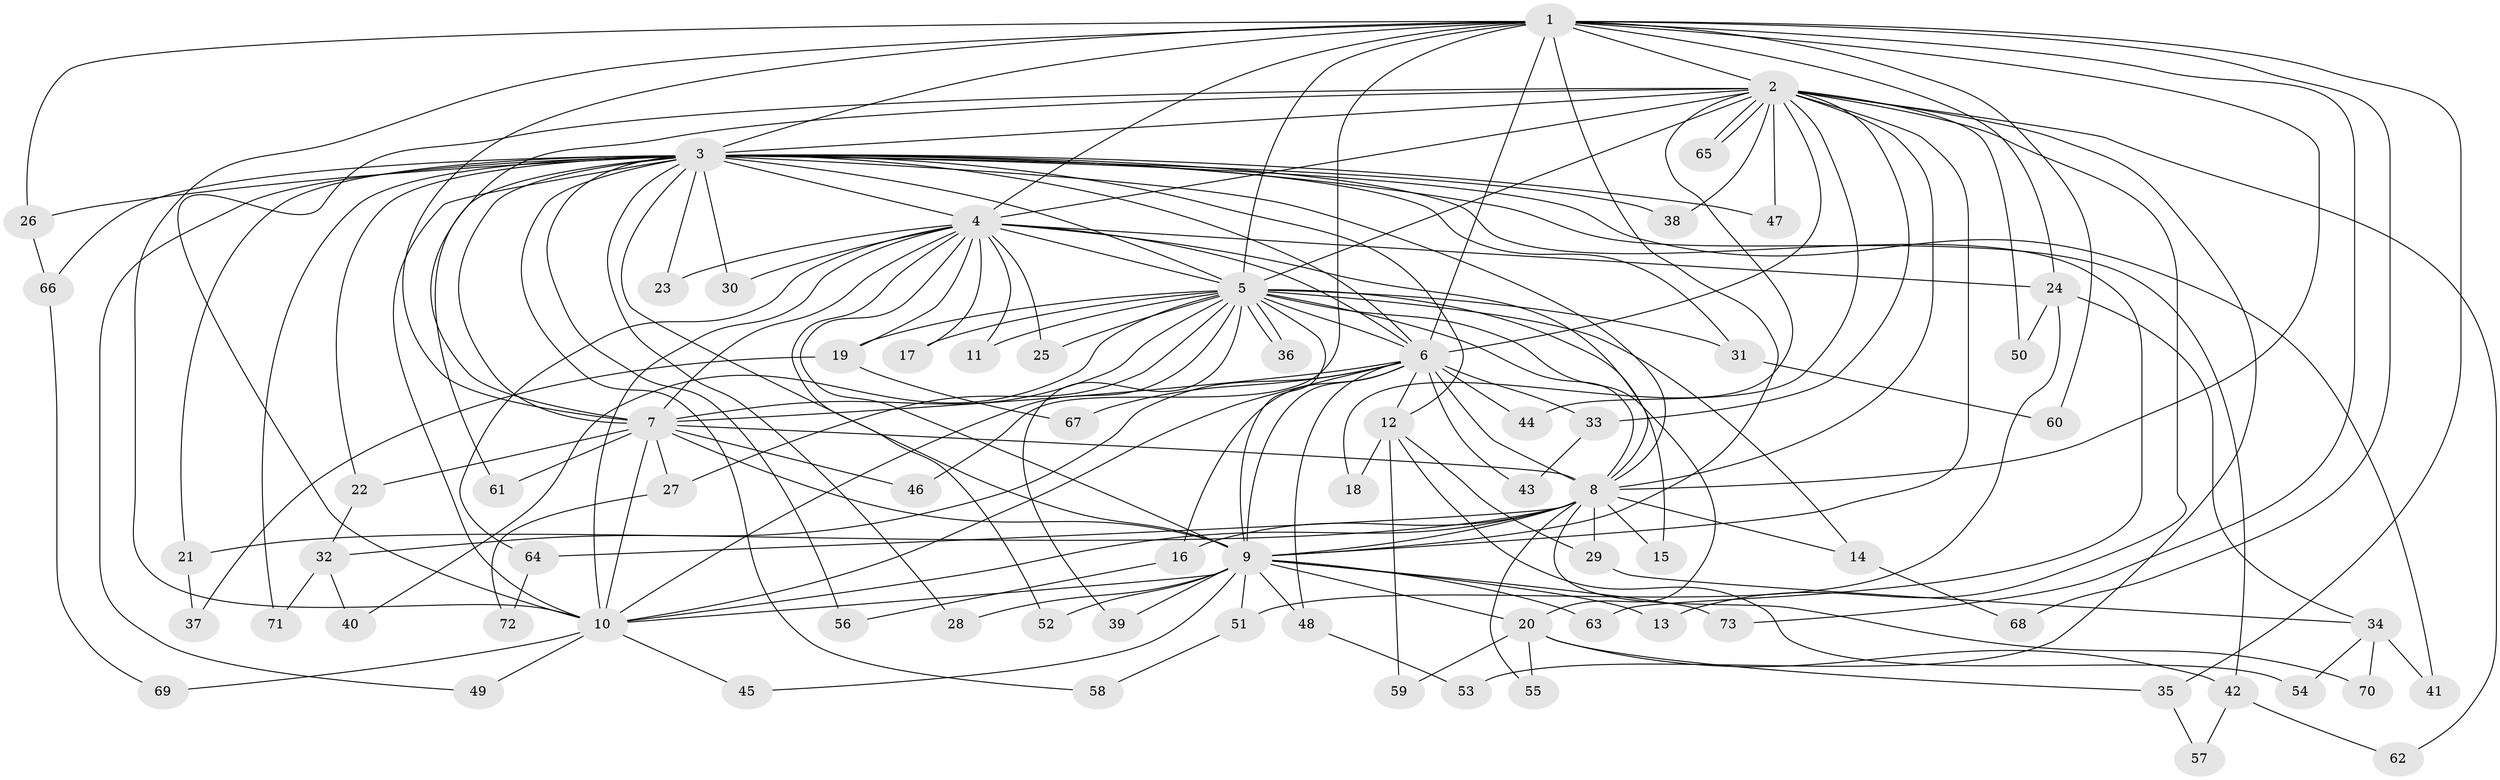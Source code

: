 // coarse degree distribution, {12: 0.046511627906976744, 22: 0.023255813953488372, 21: 0.023255813953488372, 14: 0.023255813953488372, 20: 0.023255813953488372, 11: 0.023255813953488372, 10: 0.023255813953488372, 2: 0.4883720930232558, 5: 0.046511627906976744, 3: 0.18604651162790697, 6: 0.023255813953488372, 4: 0.06976744186046512}
// Generated by graph-tools (version 1.1) at 2025/17/03/04/25 18:17:22]
// undirected, 73 vertices, 171 edges
graph export_dot {
graph [start="1"]
  node [color=gray90,style=filled];
  1;
  2;
  3;
  4;
  5;
  6;
  7;
  8;
  9;
  10;
  11;
  12;
  13;
  14;
  15;
  16;
  17;
  18;
  19;
  20;
  21;
  22;
  23;
  24;
  25;
  26;
  27;
  28;
  29;
  30;
  31;
  32;
  33;
  34;
  35;
  36;
  37;
  38;
  39;
  40;
  41;
  42;
  43;
  44;
  45;
  46;
  47;
  48;
  49;
  50;
  51;
  52;
  53;
  54;
  55;
  56;
  57;
  58;
  59;
  60;
  61;
  62;
  63;
  64;
  65;
  66;
  67;
  68;
  69;
  70;
  71;
  72;
  73;
  1 -- 2;
  1 -- 3;
  1 -- 4;
  1 -- 5;
  1 -- 6;
  1 -- 7;
  1 -- 8;
  1 -- 9;
  1 -- 10;
  1 -- 24;
  1 -- 26;
  1 -- 35;
  1 -- 46;
  1 -- 60;
  1 -- 68;
  1 -- 73;
  2 -- 3;
  2 -- 4;
  2 -- 5;
  2 -- 6;
  2 -- 7;
  2 -- 8;
  2 -- 9;
  2 -- 10;
  2 -- 13;
  2 -- 18;
  2 -- 33;
  2 -- 38;
  2 -- 44;
  2 -- 47;
  2 -- 50;
  2 -- 53;
  2 -- 62;
  2 -- 65;
  2 -- 65;
  3 -- 4;
  3 -- 5;
  3 -- 6;
  3 -- 7;
  3 -- 8;
  3 -- 9;
  3 -- 10;
  3 -- 12;
  3 -- 21;
  3 -- 22;
  3 -- 23;
  3 -- 26;
  3 -- 28;
  3 -- 30;
  3 -- 31;
  3 -- 38;
  3 -- 41;
  3 -- 42;
  3 -- 47;
  3 -- 49;
  3 -- 56;
  3 -- 58;
  3 -- 61;
  3 -- 63;
  3 -- 66;
  3 -- 71;
  4 -- 5;
  4 -- 6;
  4 -- 7;
  4 -- 8;
  4 -- 9;
  4 -- 10;
  4 -- 11;
  4 -- 17;
  4 -- 19;
  4 -- 23;
  4 -- 24;
  4 -- 25;
  4 -- 30;
  4 -- 52;
  4 -- 64;
  5 -- 6;
  5 -- 7;
  5 -- 8;
  5 -- 9;
  5 -- 10;
  5 -- 11;
  5 -- 14;
  5 -- 15;
  5 -- 17;
  5 -- 19;
  5 -- 20;
  5 -- 25;
  5 -- 27;
  5 -- 31;
  5 -- 36;
  5 -- 36;
  5 -- 39;
  5 -- 40;
  6 -- 7;
  6 -- 8;
  6 -- 9;
  6 -- 10;
  6 -- 12;
  6 -- 16;
  6 -- 32;
  6 -- 33;
  6 -- 43;
  6 -- 44;
  6 -- 48;
  6 -- 67;
  7 -- 8;
  7 -- 9;
  7 -- 10;
  7 -- 22;
  7 -- 27;
  7 -- 46;
  7 -- 61;
  8 -- 9;
  8 -- 10;
  8 -- 14;
  8 -- 15;
  8 -- 16;
  8 -- 21;
  8 -- 29;
  8 -- 55;
  8 -- 64;
  8 -- 70;
  9 -- 10;
  9 -- 13;
  9 -- 20;
  9 -- 28;
  9 -- 39;
  9 -- 45;
  9 -- 48;
  9 -- 51;
  9 -- 52;
  9 -- 63;
  9 -- 73;
  10 -- 45;
  10 -- 49;
  10 -- 69;
  12 -- 18;
  12 -- 29;
  12 -- 54;
  12 -- 59;
  14 -- 68;
  16 -- 56;
  19 -- 37;
  19 -- 67;
  20 -- 35;
  20 -- 42;
  20 -- 55;
  20 -- 59;
  21 -- 37;
  22 -- 32;
  24 -- 34;
  24 -- 50;
  24 -- 51;
  26 -- 66;
  27 -- 72;
  29 -- 34;
  31 -- 60;
  32 -- 40;
  32 -- 71;
  33 -- 43;
  34 -- 41;
  34 -- 54;
  34 -- 70;
  35 -- 57;
  42 -- 57;
  42 -- 62;
  48 -- 53;
  51 -- 58;
  64 -- 72;
  66 -- 69;
}
